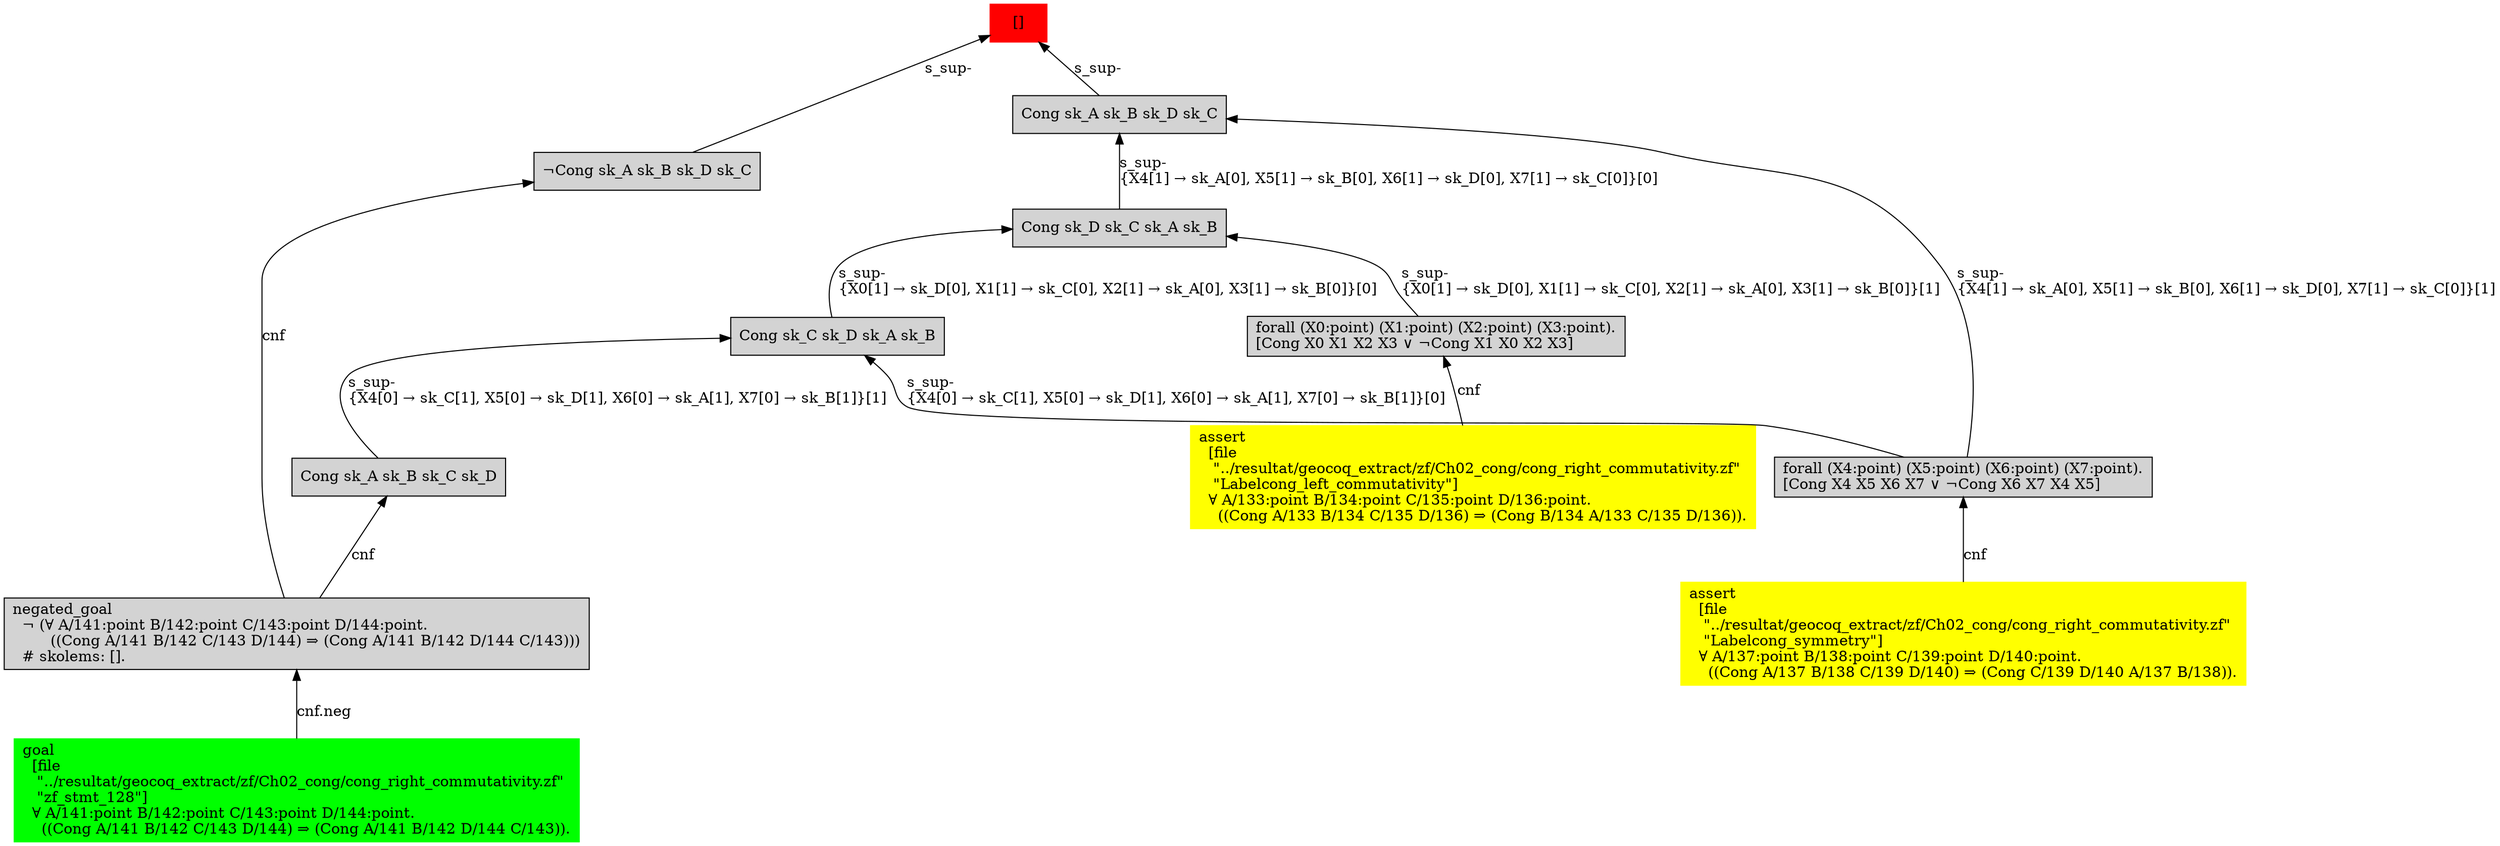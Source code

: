 digraph "unsat_graph" {
  vertex_0 [color=red, label="[]", shape=box, style=filled];
  vertex_0 -> vertex_1 [label="s_sup-\l", dir="back"];
  vertex_1 [shape=box, label="¬Cong sk_A sk_B sk_D sk_C\l", style=filled];
  vertex_1 -> vertex_2 [label="cnf", dir="back"];
  vertex_2 [shape=box, label="negated_goal\l  ¬ (∀ A/141:point B/142:point C/143:point D/144:point.\l        ((Cong A/141 B/142 C/143 D/144) ⇒ (Cong A/141 B/142 D/144 C/143)))\l  # skolems: [].\l", style=filled];
  vertex_2 -> vertex_3 [label="cnf.neg", dir="back"];
  vertex_3 [color=green, shape=box, label="goal\l  [file\l   \"../resultat/geocoq_extract/zf/Ch02_cong/cong_right_commutativity.zf\" \l   \"zf_stmt_128\"]\l  ∀ A/141:point B/142:point C/143:point D/144:point.\l    ((Cong A/141 B/142 C/143 D/144) ⇒ (Cong A/141 B/142 D/144 C/143)).\l", style=filled];
  vertex_0 -> vertex_4 [label="s_sup-\l", dir="back"];
  vertex_4 [shape=box, label="Cong sk_A sk_B sk_D sk_C\l", style=filled];
  vertex_4 -> vertex_5 [label="s_sup-\l\{X4[1] → sk_A[0], X5[1] → sk_B[0], X6[1] → sk_D[0], X7[1] → sk_C[0]\}[1]\l", dir="back"];
  vertex_5 [shape=box, label="forall (X4:point) (X5:point) (X6:point) (X7:point).\l[Cong X4 X5 X6 X7 ∨ ¬Cong X6 X7 X4 X5]\l", style=filled];
  vertex_5 -> vertex_6 [label="cnf", dir="back"];
  vertex_6 [color=yellow, shape=box, label="assert\l  [file\l   \"../resultat/geocoq_extract/zf/Ch02_cong/cong_right_commutativity.zf\" \l   \"Labelcong_symmetry\"]\l  ∀ A/137:point B/138:point C/139:point D/140:point.\l    ((Cong A/137 B/138 C/139 D/140) ⇒ (Cong C/139 D/140 A/137 B/138)).\l", style=filled];
  vertex_4 -> vertex_7 [label="s_sup-\l\{X4[1] → sk_A[0], X5[1] → sk_B[0], X6[1] → sk_D[0], X7[1] → sk_C[0]\}[0]\l", dir="back"];
  vertex_7 [shape=box, label="Cong sk_D sk_C sk_A sk_B\l", style=filled];
  vertex_7 -> vertex_8 [label="s_sup-\l\{X0[1] → sk_D[0], X1[1] → sk_C[0], X2[1] → sk_A[0], X3[1] → sk_B[0]\}[1]\l", dir="back"];
  vertex_8 [shape=box, label="forall (X0:point) (X1:point) (X2:point) (X3:point).\l[Cong X0 X1 X2 X3 ∨ ¬Cong X1 X0 X2 X3]\l", style=filled];
  vertex_8 -> vertex_9 [label="cnf", dir="back"];
  vertex_9 [color=yellow, shape=box, label="assert\l  [file\l   \"../resultat/geocoq_extract/zf/Ch02_cong/cong_right_commutativity.zf\" \l   \"Labelcong_left_commutativity\"]\l  ∀ A/133:point B/134:point C/135:point D/136:point.\l    ((Cong A/133 B/134 C/135 D/136) ⇒ (Cong B/134 A/133 C/135 D/136)).\l", style=filled];
  vertex_7 -> vertex_10 [label="s_sup-\l\{X0[1] → sk_D[0], X1[1] → sk_C[0], X2[1] → sk_A[0], X3[1] → sk_B[0]\}[0]\l", dir="back"];
  vertex_10 [shape=box, label="Cong sk_C sk_D sk_A sk_B\l", style=filled];
  vertex_10 -> vertex_5 [label="s_sup-\l\{X4[0] → sk_C[1], X5[0] → sk_D[1], X6[0] → sk_A[1], X7[0] → sk_B[1]\}[0]\l", dir="back"];
  vertex_10 -> vertex_11 [label="s_sup-\l\{X4[0] → sk_C[1], X5[0] → sk_D[1], X6[0] → sk_A[1], X7[0] → sk_B[1]\}[1]\l", dir="back"];
  vertex_11 [shape=box, label="Cong sk_A sk_B sk_C sk_D\l", style=filled];
  vertex_11 -> vertex_2 [label="cnf", dir="back"];
  }


